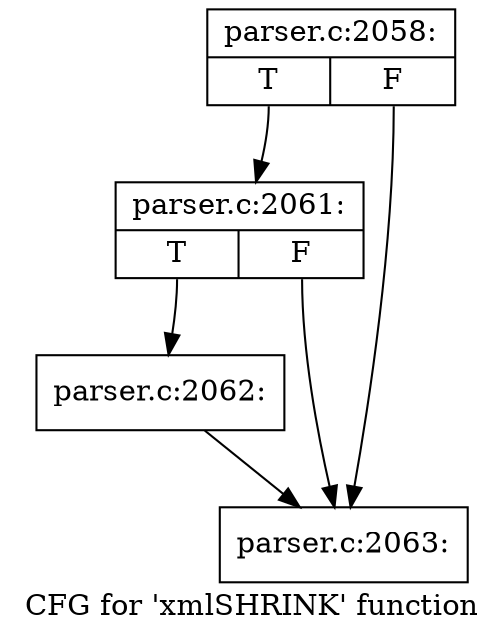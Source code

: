 digraph "CFG for 'xmlSHRINK' function" {
	label="CFG for 'xmlSHRINK' function";

	Node0x5c58ea0 [shape=record,label="{parser.c:2058:|{<s0>T|<s1>F}}"];
	Node0x5c58ea0:s0 -> Node0x5c629f0;
	Node0x5c58ea0:s1 -> Node0x5c629a0;
	Node0x5c629f0 [shape=record,label="{parser.c:2061:|{<s0>T|<s1>F}}"];
	Node0x5c629f0:s0 -> Node0x5c62590;
	Node0x5c629f0:s1 -> Node0x5c629a0;
	Node0x5c62590 [shape=record,label="{parser.c:2062:}"];
	Node0x5c62590 -> Node0x5c629a0;
	Node0x5c629a0 [shape=record,label="{parser.c:2063:}"];
}
